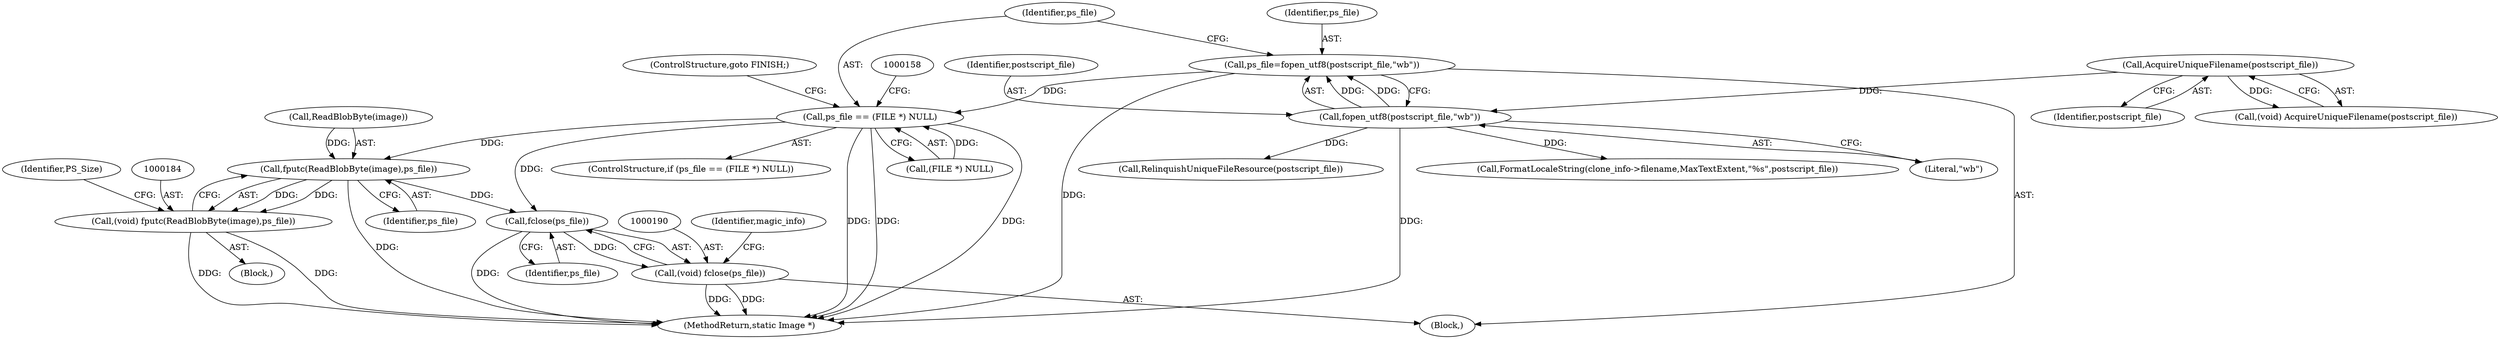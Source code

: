 digraph "0_ImageMagick_a251039393f423c7858e63cab6aa98d17b8b7a41@API" {
"1000145" [label="(Call,ps_file=fopen_utf8(postscript_file,\"wb\"))"];
"1000147" [label="(Call,fopen_utf8(postscript_file,\"wb\"))"];
"1000143" [label="(Call,AcquireUniqueFilename(postscript_file))"];
"1000151" [label="(Call,ps_file == (FILE *) NULL)"];
"1000185" [label="(Call,fputc(ReadBlobByte(image),ps_file))"];
"1000183" [label="(Call,(void) fputc(ReadBlobByte(image),ps_file))"];
"1000191" [label="(Call,fclose(ps_file))"];
"1000189" [label="(Call,(void) fclose(ps_file))"];
"1000150" [label="(ControlStructure,if (ps_file == (FILE *) NULL))"];
"1000182" [label="(Block,)"];
"1000146" [label="(Identifier,ps_file)"];
"1000234" [label="(Call,FormatLocaleString(clone_info->filename,MaxTextExtent,\"%s\",postscript_file))"];
"1000186" [label="(Call,ReadBlobByte(image))"];
"1000144" [label="(Identifier,postscript_file)"];
"1000188" [label="(Identifier,ps_file)"];
"1000192" [label="(Identifier,ps_file)"];
"1000180" [label="(Identifier,PS_Size)"];
"1000319" [label="(Call,RelinquishUniqueFileResource(postscript_file))"];
"1000153" [label="(Call,(FILE *) NULL)"];
"1000189" [label="(Call,(void) fclose(ps_file))"];
"1000156" [label="(ControlStructure,goto FINISH;)"];
"1000143" [label="(Call,AcquireUniqueFilename(postscript_file))"];
"1000113" [label="(Block,)"];
"1000151" [label="(Call,ps_file == (FILE *) NULL)"];
"1000152" [label="(Identifier,ps_file)"];
"1000147" [label="(Call,fopen_utf8(postscript_file,\"wb\"))"];
"1000141" [label="(Call,(void) AcquireUniqueFilename(postscript_file))"];
"1000148" [label="(Identifier,postscript_file)"];
"1000149" [label="(Literal,\"wb\")"];
"1000185" [label="(Call,fputc(ReadBlobByte(image),ps_file))"];
"1000194" [label="(Identifier,magic_info)"];
"1000191" [label="(Call,fclose(ps_file))"];
"1000183" [label="(Call,(void) fputc(ReadBlobByte(image),ps_file))"];
"1000145" [label="(Call,ps_file=fopen_utf8(postscript_file,\"wb\"))"];
"1000326" [label="(MethodReturn,static Image *)"];
"1000145" -> "1000113"  [label="AST: "];
"1000145" -> "1000147"  [label="CFG: "];
"1000146" -> "1000145"  [label="AST: "];
"1000147" -> "1000145"  [label="AST: "];
"1000152" -> "1000145"  [label="CFG: "];
"1000145" -> "1000326"  [label="DDG: "];
"1000147" -> "1000145"  [label="DDG: "];
"1000147" -> "1000145"  [label="DDG: "];
"1000145" -> "1000151"  [label="DDG: "];
"1000147" -> "1000149"  [label="CFG: "];
"1000148" -> "1000147"  [label="AST: "];
"1000149" -> "1000147"  [label="AST: "];
"1000147" -> "1000326"  [label="DDG: "];
"1000143" -> "1000147"  [label="DDG: "];
"1000147" -> "1000234"  [label="DDG: "];
"1000147" -> "1000319"  [label="DDG: "];
"1000143" -> "1000141"  [label="AST: "];
"1000143" -> "1000144"  [label="CFG: "];
"1000144" -> "1000143"  [label="AST: "];
"1000141" -> "1000143"  [label="CFG: "];
"1000143" -> "1000141"  [label="DDG: "];
"1000151" -> "1000150"  [label="AST: "];
"1000151" -> "1000153"  [label="CFG: "];
"1000152" -> "1000151"  [label="AST: "];
"1000153" -> "1000151"  [label="AST: "];
"1000156" -> "1000151"  [label="CFG: "];
"1000158" -> "1000151"  [label="CFG: "];
"1000151" -> "1000326"  [label="DDG: "];
"1000151" -> "1000326"  [label="DDG: "];
"1000151" -> "1000326"  [label="DDG: "];
"1000153" -> "1000151"  [label="DDG: "];
"1000151" -> "1000185"  [label="DDG: "];
"1000151" -> "1000191"  [label="DDG: "];
"1000185" -> "1000183"  [label="AST: "];
"1000185" -> "1000188"  [label="CFG: "];
"1000186" -> "1000185"  [label="AST: "];
"1000188" -> "1000185"  [label="AST: "];
"1000183" -> "1000185"  [label="CFG: "];
"1000185" -> "1000326"  [label="DDG: "];
"1000185" -> "1000183"  [label="DDG: "];
"1000185" -> "1000183"  [label="DDG: "];
"1000186" -> "1000185"  [label="DDG: "];
"1000185" -> "1000191"  [label="DDG: "];
"1000183" -> "1000182"  [label="AST: "];
"1000184" -> "1000183"  [label="AST: "];
"1000180" -> "1000183"  [label="CFG: "];
"1000183" -> "1000326"  [label="DDG: "];
"1000183" -> "1000326"  [label="DDG: "];
"1000191" -> "1000189"  [label="AST: "];
"1000191" -> "1000192"  [label="CFG: "];
"1000192" -> "1000191"  [label="AST: "];
"1000189" -> "1000191"  [label="CFG: "];
"1000191" -> "1000326"  [label="DDG: "];
"1000191" -> "1000189"  [label="DDG: "];
"1000189" -> "1000113"  [label="AST: "];
"1000190" -> "1000189"  [label="AST: "];
"1000194" -> "1000189"  [label="CFG: "];
"1000189" -> "1000326"  [label="DDG: "];
"1000189" -> "1000326"  [label="DDG: "];
}
